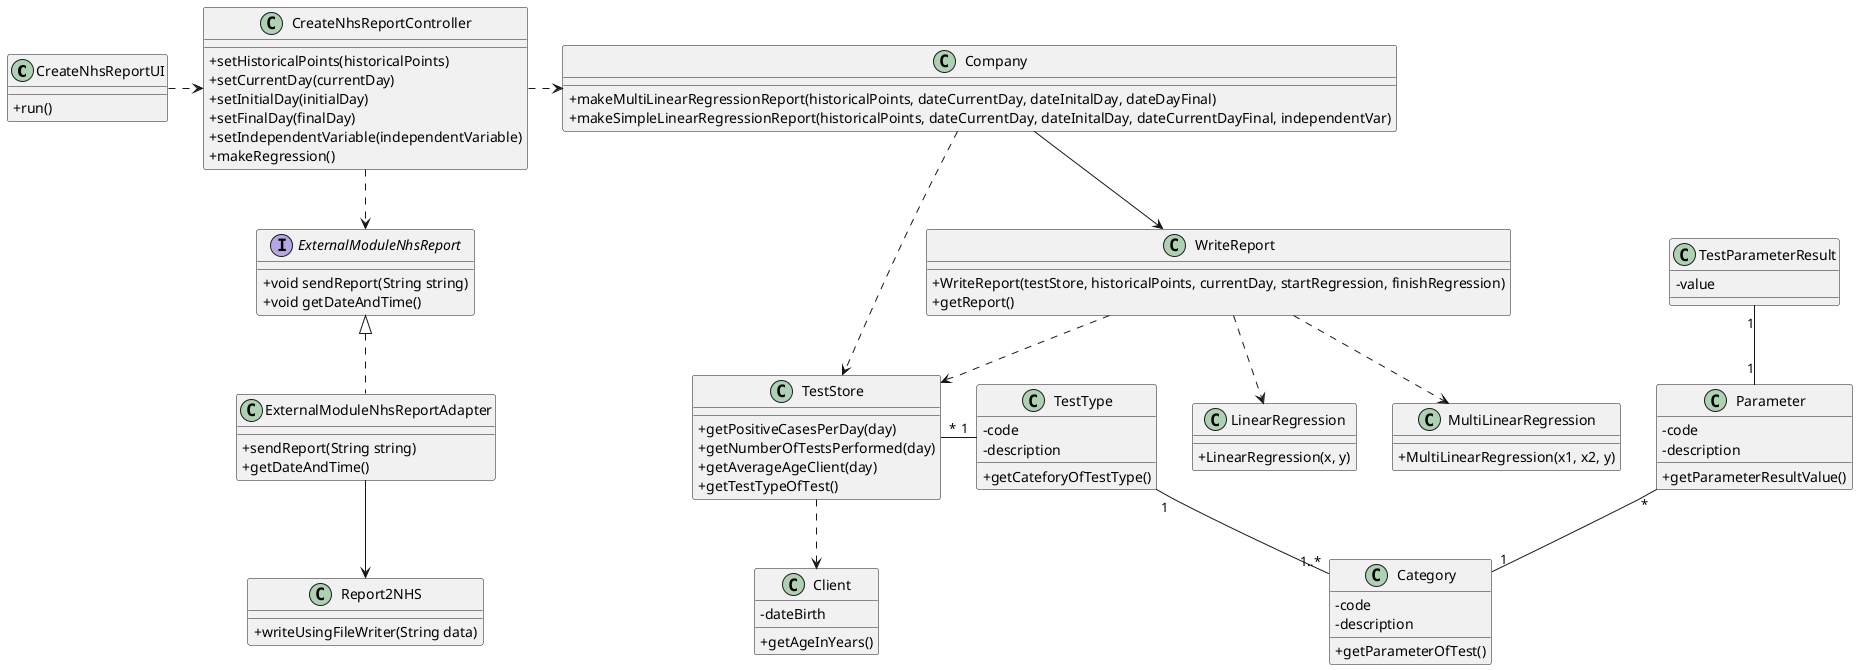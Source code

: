 @startuml

skinparam classAttributeIconSize 0

class CreateNhsReportUI {
+run()

}

class CreateNhsReportController {
+setHistoricalPoints(historicalPoints)
+setCurrentDay(currentDay)
+setInitialDay(initialDay)
+setFinalDay(finalDay)
+setIndependentVariable(independentVariable)
+makeRegression()
}

class TestStore{
+getPositiveCasesPerDay(day)
+getNumberOfTestsPerformed(day)
+getAverageAgeClient(day)
+getTestTypeOfTest()
}

class LinearRegression {
+LinearRegression(x, y)
}

class MultiLinearRegression {
+MultiLinearRegression(x1, x2, y)
}

class Company {
+makeMultiLinearRegressionReport(historicalPoints, dateCurrentDay, dateInitalDay, dateDayFinal)
+makeSimpleLinearRegressionReport(historicalPoints, dateCurrentDay, dateInitalDay, dateCurrentDayFinal, independentVar)
}

class WriteReport {
+WriteReport(testStore, historicalPoints, currentDay, startRegression, finishRegression)
+getReport()
}

class Client{
-dateBirth
+getAgeInYears()
}

interface ExternalModuleNhsReport {
+void sendReport(String string)
+void getDateAndTime()
}

class ExternalModuleNhsReportAdapter {
+sendReport(String string)
+getDateAndTime()
}

class Report2NHS {
+writeUsingFileWriter(String data)
}
class TestParameterResult {
-value

}
class Category {
-code
-description
+getParameterOfTest()
}
class TestType {
-code
-description
+getCateforyOfTestType()
}
class Parameter {
-code
-description
+getParameterResultValue()
}


CreateNhsReportController ..> ExternalModuleNhsReport
CreateNhsReportUI .> CreateNhsReportController
CreateNhsReportController .> Company
Company --> WriteReport
Company ..> TestStore
TestStore ..> Client
WriteReport ..> TestStore
ExternalModuleNhsReport <|.. ExternalModuleNhsReportAdapter
ExternalModuleNhsReportAdapter --> Report2NHS
WriteReport ..> LinearRegression
WriteReport ..> MultiLinearRegression
TestStore "*"-right-"1" "TestType"
TestType "1"--"1..*" Category
Parameter "*"--"1" Category
TestParameterResult "1"--"1" Parameter

@enduml